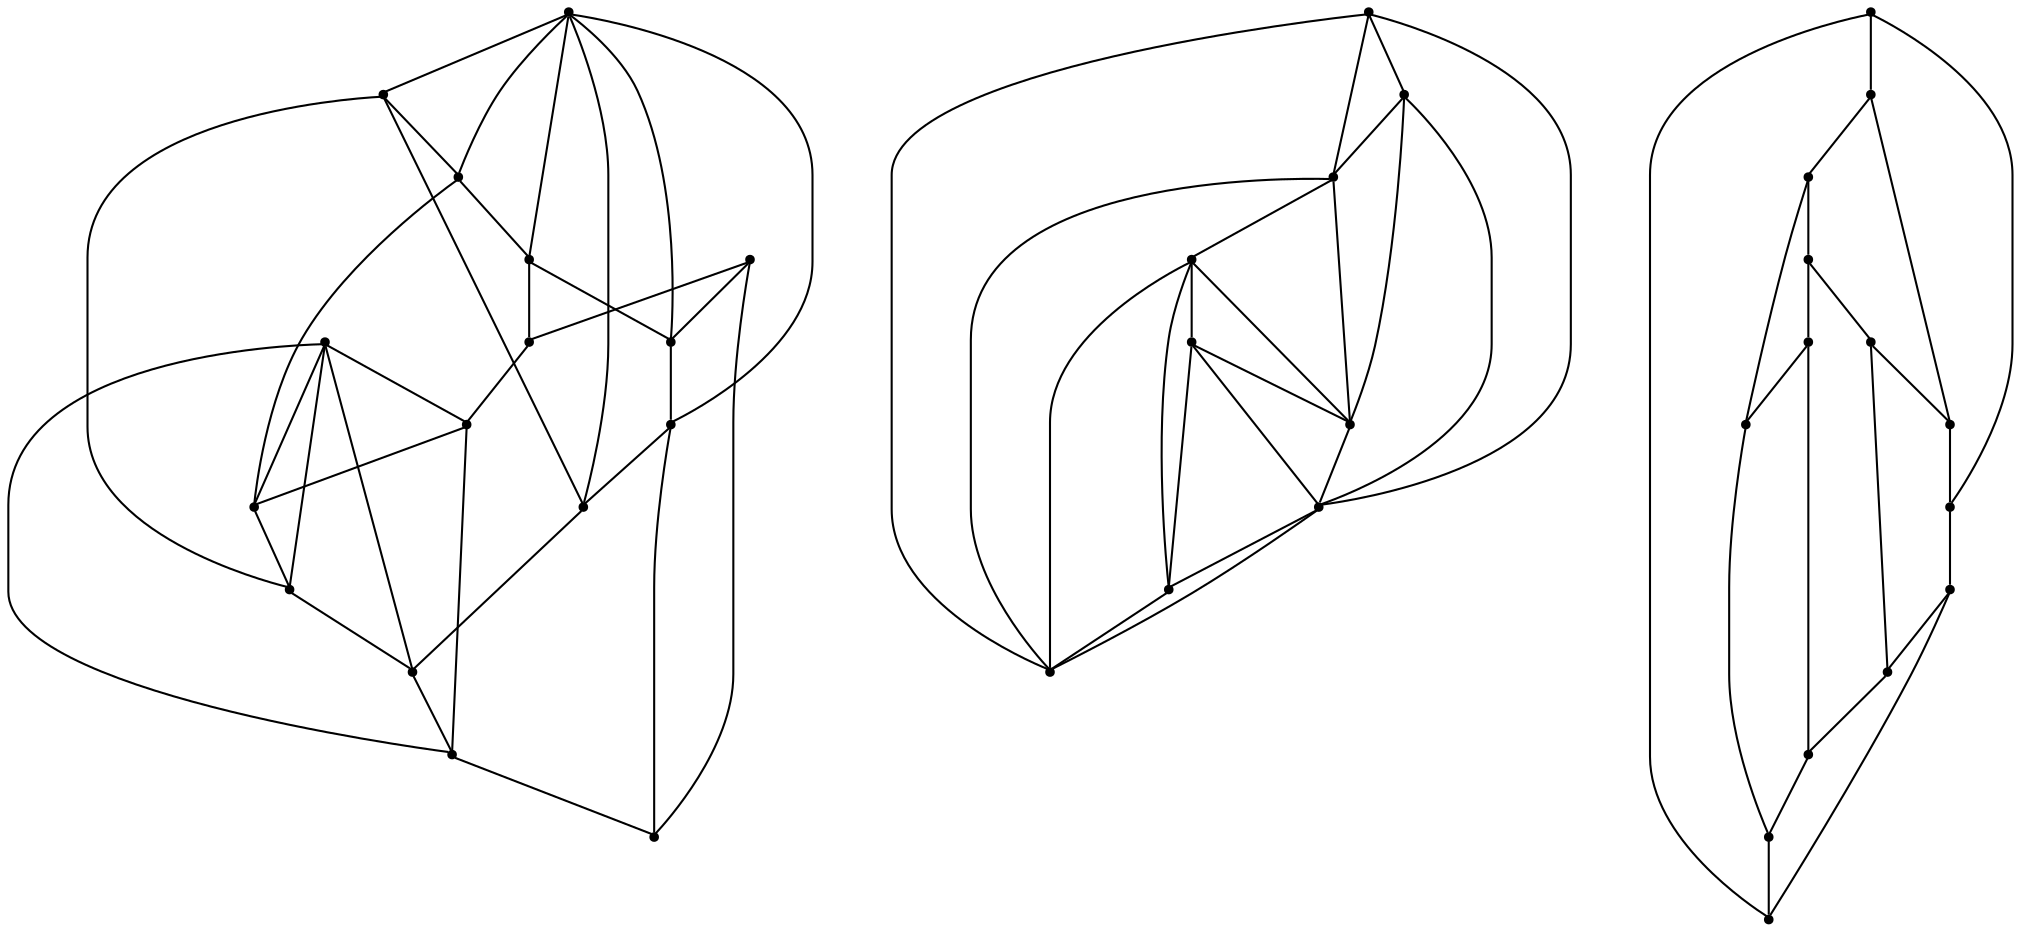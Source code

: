 graph {
  node [shape=point,comment="{\"directed\":false,\"doi\":\"10.1007/978-3-319-27261-0_25\",\"figure\":\"4 (2)\"}"]

  v0 [pos="982.6951050584152,319.72853283642394"]
  v1 [pos="745.1311928989206,325.27620455305475"]
  v2 [pos="589.7752455829144,488.9128875103124"]
  v3 [pos="581.8801712299604,319.72853283642394"]
  v4 [pos="467.04837534892016,243.45490624924116"]
  v5 [pos="344.31630676177906,325.2762045530547"]
  v6 [pos="344.31630676177906,488.9128875103124"]
  v7 [pos="951.6568353190561,461.38166565918095"]
  v8 [pos="925.3943101024804,435.12156069926266"]
  v9 [pos="926.9862461395475,382.5961047992598"]
  v10 [pos="867.8601456535945,325.27620455305475"]
  v11 [pos="890.3824319353884,302.22590819709364"]
  v12 [pos="868.8925672033375,443.07885417847865"]
  v13 [pos="864.9138399079798,384.9872225590765"]
  v14 [pos="811.5959372887621,435.91742358122485"]
  v15 [pos="868.8925672033375,521.067630135681"]
  v16 [pos="806.0273723741213,386.5759279101778"]
  v17 [pos="837.8574450906547,306.20166169915535"]
  v18 [pos="867.8601456535945,488.9128875103124"]
  v19 [pos="786.9263973181455,465.3582140067224"]
  v20 [pos="867.8601456535945,570.728017813203"]
  v21 [pos="589.7752455829144,407.0913348559454"]
  v22 [pos="467.04837534892016,325.2762045530547"]
  v23 [pos="550.8429506994935,461.38166565918095"]
  v24 [pos="524.5825397978061,435.12156069926266"]
  v25 [pos="526.1723456228804,382.5961047992598"]
  v26 [pos="489.5696680616875,302.22590819709364"]
  v27 [pos="507.95906487796714,407.0913348559454"]
  v28 [pos="468.0797794839802,443.07885417847865"]
  v29 [pos="464.10311086364527,384.9872225590765"]
  v30 [pos="410.78108294582944,435.91742358122485"]
  v31 [pos="468.0797794839802,521.0676301356809"]
  v32 [pos="426.1376858198731,407.0913348559453"]
  v33 [pos="467.04837534892016,488.9128875103123"]
  v34 [pos="467.04837534892016,570.728017813203"]
  v35 [pos="437.0446017314317,306.20166169915535"]
  v36 [pos="405.21350365166296,386.5759279101778"]
  v37 [pos="344.31630676177906,407.0913348559454"]
  v38 [pos="386.11465880768,465.3582140067224"]

  v5 -- v34 [id="-2",pos="344.31630676177906,325.2762045530547 325.41849670034804,353.12933882348415 325.41849670034804,353.12933882348415 325.41849670034804,353.12933882348415 306.523834265593,380.98759189880315 268.7303125605149,436.70409804944114 289.1835589072544,477.614349778608 309.6368370482027,518.5202775483651 388.34521332368706,544.6240205055074 427.69312210518154,557.6760191593551 467.04522772224414,570.728017813203 427.69312210518154,557.6760191593551 427.69312210518154,557.6760191593551 467.04837534892016,570.728017813203 467.04837534892016,570.728017813203 467.04837534892016,570.728017813203"]
  v6 -- v4 [id="-3",pos="344.31630676177906,488.9128875103124 330.6776721686797,475.2764866659345 330.6776721686797,475.2764866659345 330.6776721686797,475.2764866659345 317.03798836668824,461.6370018210952 289.76698263963266,434.366298524406 289.76698263963266,393.46030716701057 289.76698263963266,352.5501190254821 317.03798836668824,298.00041424529513 351.13511535098723,270.7256095459304 385.22384866415007,243.45490624924116 426.1345381931971,243.45490624924116 446.58781633414543,243.45490624924116 467.04522772224414,243.45490624924116 446.58781633414543,243.45490624924116 446.58781633414543,243.45490624924116 467.04837534892016,243.45490624924116 467.04837534892016,243.45490624924116 467.04837534892016,243.45490624924116"]
  v37 -- v6 [id="-4",pos="344.31630676177906,407.0913348559454 344.31630676177906,488.9128875103124 344.31630676177906,488.9128875103124 344.31630676177906,488.9128875103124"]
  v36 -- v29 [id="-5",pos="405.21350365166296,386.5759279101778 464.10311086364527,384.9872225590765 464.10311086364527,384.9872225590765 464.10311086364527,384.9872225590765"]
  v30 -- v38 [id="-6",pos="410.78108294582944,435.91742358122485 386.11465880768,465.3582140067224 386.11465880768,465.3582140067224 386.11465880768,465.3582140067224"]
  v30 -- v36 [id="-7",pos="410.78108294582944,435.91742358122485 405.21350365166296,386.5759279101778 405.21350365166296,386.5759279101778 405.21350365166296,386.5759279101778"]
  v32 -- v27 [id="-8",pos="426.1376858198731,407.0913348559453 507.95906487796714,407.0913348559454 507.95906487796714,407.0913348559454 507.95906487796714,407.0913348559454"]
  v32 -- v37 [id="-9",pos="426.1376858198731,407.0913348559453 344.31630676177906,407.0913348559454 344.31630676177906,407.0913348559454 344.31630676177906,407.0913348559454"]
  v35 -- v36 [id="-10",pos="437.0446017314317,306.20166169915535 405.21350365166296,386.5759279101778 405.21350365166296,386.5759279101778 405.21350365166296,386.5759279101778"]
  v35 -- v26 [id="-11",pos="437.0446017314317,306.20166169915535 489.5696680616875,302.22590819709364 489.5696680616875,302.22590819709364 489.5696680616875,302.22590819709364"]
  v29 -- v25 [id="-12",pos="464.10311086364527,384.9872225590765 526.1723456228804,382.5961047992598 526.1723456228804,382.5961047992598 526.1723456228804,382.5961047992598"]
  v34 -- v3 [id="-13",pos="467.04837534892016,570.728017813203 509.7937179053871,556.7509461962052 509.7937179053871,556.7509461962052 509.7937179053871,556.7509461962052 552.5422080885301,542.7698049703508 638.0391248663983,514.807268168089 657.1755504652408,472.971943475772 676.3160457228158,431.1366187834551 629.1002466369332,375.4366454187958 605.4881502584238,347.58271630288664 581.8801712299604,319.72853283642394 581.8801712299604,319.72853283642394 581.8801712299604,319.72853283642394"]
  v37 -- v33 [id="-14",pos="344.31630676177906,407.0913348559454 467.04837534892016,488.9128875103123 467.04837534892016,488.9128875103123 467.04837534892016,488.9128875103123"]
  v33 -- v21 [id="-15",pos="467.04837534892016,488.9128875103123 589.7752455829144,407.0913348559454 589.7752455829144,407.0913348559454 589.7752455829144,407.0913348559454"]
  v33 -- v32 [id="-16",pos="467.04837534892016,488.9128875103123 426.1376858198731,407.0913348559453 426.1376858198731,407.0913348559453 426.1376858198731,407.0913348559453"]
  v38 -- v5 [id="-17",pos="386.11465880768,465.3582140067224 373.24697019074995,456.73623894352187 373.24697019074995,456.73623894352187 373.24697019074995,456.73623894352187 360.3823974062871,448.12240309803394 334.64915038441995,430.8741290122231 327.6897160094729,407.52907215855225 320.71775471623937,384.17969134547155 332.51963786413484,354.72538854681835 338.4164143967234,340.00230675634805 344.31630676177906,325.2762045530547 344.31630676177906,325.2762045530547 344.31630676177906,325.2762045530547"]
  v4 -- v22 [id="-18",pos="467.04837534892016,243.45490624924116 467.04837534892016,325.2762045530547 467.04837534892016,325.2762045530547 467.04837534892016,325.2762045530547"]
  v28 -- v24 [id="-19",pos="468.0797794839802,443.07885417847865 524.5825397978061,435.12156069926266 524.5825397978061,435.12156069926266 524.5825397978061,435.12156069926266"]
  v28 -- v30 [id="-20",pos="468.0797794839802,443.07885417847865 410.78108294582944,435.91742358122485 410.78108294582944,435.91742358122485 410.78108294582944,435.91742358122485"]
  v28 -- v29 [id="-21",pos="468.0797794839802,443.07885417847865 464.10311086364527,384.9872225590765 464.10311086364527,384.9872225590765 464.10311086364527,384.9872225590765"]
  v4 -- v2 [id="-22",pos="467.04837534892016,243.45490624924116 487.5026709045517,243.45490624924116 487.5026709045517,243.45490624924116 487.5026709045517,243.45490624924116 507.9601140868592,243.45490624924116 548.8708036159062,243.45490624924116 582.959536929069,270.72974274242506 617.0524670778,298.0004460391143 644.3235045990644,352.5501190254821 644.3235045990644,393.46030716701057 644.3235045990644,434.3663303182252 617.0524670778,461.6411668114091 603.4169483171678,475.2764866659345 589.7772963093852,488.9118383142791 603.4169483171678,475.2764866659345 603.4169483171678,475.2764866659345 589.7752455829144,488.9128875103124 589.7752455829144,488.9128875103124 589.7752455829144,488.9128875103124"]
  v26 -- v3 [id="-23",pos="489.5696680616875,302.22590819709364 581.8801712299604,319.72853283642394 581.8801712299604,319.72853283642394 581.8801712299604,319.72853283642394"]
  v2 -- v6 [id="-24",pos="589.7752455829144,488.9128875103124 569.3198213328687,502.5471899626237 569.3198213328687,502.5471899626237 569.3198213328687,502.5471899626237 548.8666067803382,516.186674807463 507.9559172512911,543.4573463103329 467.04522772224414,543.4573463103329 426.1345381931971,543.4573463103329 385.22384866415007,516.186674807463 364.7706023174106,502.5471899626237 344.31630676177906,488.9128875103124 344.31630676177906,488.9128875103124 344.31630676177906,488.9128875103124"]
  v3 -- v23 [id="-25",pos="581.8801712299604,319.72853283642394 589.17721241157,336.0433403908186 589.17721241157,336.0433403908186 589.17721241157,336.0433403908186 596.4700408605072,352.35840229576684 611.0598310055319,384.98827175510974 605.8881849941614,408.5958183800126 600.7165389827909,432.20336500491544 575.7791963910395,446.7931671053416 563.3105886835815,454.08997578470604 550.8419173877058,461.3827148552142 563.3105886835815,454.08997578470604 563.3105886835815,454.08997578470604 550.8429506994935,461.38166565918095 550.8429506994935,461.38166565918095 550.8429506994935,461.38166565918095"]
  v21 -- v22 [id="-26",pos="589.7752455829144,407.0913348559454 467.04837534892016,325.2762045530547 467.04837534892016,325.2762045530547 467.04837534892016,325.2762045530547"]
  v19 -- v1 [id="-27",pos="786.9263973181455,465.3582140067224 774.060791221895,456.73623894352187 774.060791221895,456.73623894352187 774.060791221895,456.73623894352187 761.1962820258499,448.12240309803394 735.4630032097739,430.8741290122231 728.4993719992588,407.52907215855225 721.5316075415933,384.17969134547155 733.3334906894887,354.72538854681835 739.2302354278684,340.00230675634805 745.1311928989206,325.27620455305475 745.1311928989206,325.27620455305475 745.1311928989206,325.27620455305475"]
  v19 -- v15 [id="-28",pos="786.9263973181455,465.3582140067224 868.8925672033375,521.067630135681 868.8925672033375,521.067630135681 868.8925672033375,521.067630135681"]
  v14 -- v19 [id="-29",pos="811.5959372887621,435.91742358122485 786.9263973181455,465.3582140067224 786.9263973181455,465.3582140067224 786.9263973181455,465.3582140067224"]
  v14 -- v16 [id="-30",pos="811.5959372887621,435.91742358122485 806.0273723741213,386.5759279101778 806.0273723741213,386.5759279101778 806.0273723741213,386.5759279101778"]
  v17 -- v16 [id="-31",pos="837.8574450906547,306.20166169915535 806.0273723741213,386.5759279101778 806.0273723741213,386.5759279101778 806.0273723741213,386.5759279101778"]
  v17 -- v11 [id="-32",pos="837.8574450906547,306.20166169915535 890.3824319353884,302.22590819709364 890.3824319353884,302.22590819709364 890.3824319353884,302.22590819709364"]
  v13 -- v9 [id="-33",pos="864.9138399079798,384.9872225590765 926.9862461395475,382.5961047992598 926.9862461395475,382.5961047992598 926.9862461395475,382.5961047992598"]
  v13 -- v10 [id="-34",pos="864.9138399079798,384.9872225590765 867.8601456535945,325.27620455305475 867.8601456535945,325.27620455305475 867.8601456535945,325.27620455305475"]
  v20 -- v1 [id="-35",pos="867.8601456535945,570.728017813203 828.5069749305354,557.6760191593551 828.5069749305354,557.6760191593551 828.5069749305354,557.6760191593551 789.1549011076818,544.6240205055074 710.4506898735566,518.5202775483651 689.993278485458,477.614349778608 669.5400003445096,436.70409804944114 707.337655296738,380.98759189880315 726.2323813199108,353.12933882348415 745.1311928989206,325.27620455305475 745.1311928989206,325.27620455305475 745.1311928989206,325.27620455305475"]
  v20 -- v0 [id="-36",pos="867.8601456535945,570.728017813203 910.6117039778914,556.7509461962052 910.6117039778914,556.7509461962052 910.6117039778914,556.7509461962052 953.3518958725248,542.7698049703508 1038.848812650393,514.807268168089 1057.9893714963857,472.971943475772 1077.1299303423787,431.1366187834551 1029.909934420928,375.4366454187958 1006.2978380424186,347.58271630288664 982.6951050584152,319.72853283642394 982.6951050584152,319.72853283642394 982.6951050584152,319.72853283642394"]
  v18 -- v8 [id="-37",pos="867.8601456535945,488.9128875103124 925.3943101024804,435.12156069926266 925.3943101024804,435.12156069926266 925.3943101024804,435.12156069926266"]
  v18 -- v12 [id="-38",pos="867.8601456535945,488.9128875103124 868.8925672033375,443.07885417847865 868.8925672033375,443.07885417847865 868.8925672033375,443.07885417847865"]
  v18 -- v14 [id="-39",pos="867.8601456535945,488.9128875103124 811.5959372887621,435.91742358122485 811.5959372887621,435.91742358122485 811.5959372887621,435.91742358122485"]
  v10 -- v17 [id="-41",pos="867.8601456535945,325.27620455305475 837.8574450906547,306.20166169915535 837.8574450906547,306.20166169915535 837.8574450906547,306.20166169915535"]
  v10 -- v9 [id="-42",pos="867.8601456535945,325.27620455305475 926.9862461395475,382.5961047992598 926.9862461395475,382.5961047992598 926.9862461395475,382.5961047992598"]
  v10 -- v11 [id="-43",pos="867.8601456535945,325.27620455305475 890.3824319353884,302.22590819709364 890.3824319353884,302.22590819709364 890.3824319353884,302.22590819709364"]
  v10 -- v16 [id="-44",pos="867.8601456535945,325.27620455305475 806.0273723741213,386.5759279101778 806.0273723741213,386.5759279101778 806.0273723741213,386.5759279101778"]
  v15 -- v7 [id="-46",pos="868.8925672033375,521.067630135681 951.6568353190561,461.38166565918095 951.6568353190561,461.38166565918095 951.6568353190561,461.38166565918095"]
  v12 -- v13 [id="-47",pos="868.8925672033375,443.07885417847865 864.9138399079798,384.9872225590765 864.9138399079798,384.9872225590765 864.9138399079798,384.9872225590765"]
  v12 -- v14 [id="-48",pos="868.8925672033375,443.07885417847865 811.5959372887621,435.91742358122485 811.5959372887621,435.91742358122485 811.5959372887621,435.91742358122485"]
  v12 -- v8 [id="-49",pos="868.8925672033375,443.07885417847865 925.3943101024804,435.12156069926266 925.3943101024804,435.12156069926266 925.3943101024804,435.12156069926266"]
  v11 -- v0 [id="-51",pos="890.3824319353884,302.22590819709364 982.6951050584152,319.72853283642394 982.6951050584152,319.72853283642394 982.6951050584152,319.72853283642394"]
  v8 -- v9 [id="-52",pos="925.3943101024804,435.12156069926266 926.9862461395475,382.5961047992598 926.9862461395475,382.5961047992598 926.9862461395475,382.5961047992598"]
  v9 -- v11 [id="-54",pos="926.9862461395475,382.5961047992598 890.3824319353884,302.22590819709364 890.3824319353884,302.22590819709364 890.3824319353884,302.22590819709364"]
  v7 -- v8 [id="-56",pos="951.6568353190561,461.38166565918095 925.3943101024804,435.12156069926266 925.3943101024804,435.12156069926266 925.3943101024804,435.12156069926266"]
  v7 -- v0 [id="-57",pos="951.6568353190561,461.38166565918095 964.1202764675762,454.08997578470604 964.1202764675762,454.08997578470604 964.1202764675762,454.08997578470604 976.5930810106023,446.7931671053416 1001.5262267667856,432.20336500491544 1006.7020696137241,408.5958183800126 1011.8737156250946,384.98827175510974 997.2838618916522,352.35840229576684 989.9910334427151,336.0433403908186 982.6951050584152,319.72853283642394 982.6951050584152,319.72853283642394 982.6951050584152,319.72853283642394"]
  v37 -- v4 [id="-58",pos="344.31630676177906,407.0913348559454 467.04837534892016,243.45490624924116 467.04837534892016,243.45490624924116 467.04837534892016,243.45490624924116"]
  v22 -- v32 [id="-59",pos="467.04837534892016,325.2762045530547 426.1376858198731,407.0913348559453 426.1376858198731,407.0913348559453 426.1376858198731,407.0913348559453"]
  v37 -- v22 [id="-63",pos="344.31630676177906,407.0913348559454 467.04837534892016,325.2762045530547 467.04837534892016,325.2762045530547 467.04837534892016,325.2762045530547"]
  v21 -- v4 [id="-64",pos="589.7752455829144,407.0913348559454 467.04837534892016,243.45490624924116 467.04837534892016,243.45490624924116 467.04837534892016,243.45490624924116"]
  v31 -- v23 [id="-65",pos="468.0797794839802,521.0676301356809 550.8429506994935,461.38166565918095 550.8429506994935,461.38166565918095 550.8429506994935,461.38166565918095"]
  v18 -- v15 [id="-66",pos="867.8601456535945,488.9128875103124 868.8925672033375,521.067630135681 868.8925672033375,521.067630135681 868.8925672033375,521.067630135681"]
  v22 -- v27 [id="-67",pos="467.04837534892016,325.2762045530547 507.95906487796714,407.0913348559454 507.95906487796714,407.0913348559454 507.95906487796714,407.0913348559454"]
  v1 -- v17 [id="-68",pos="745.1311928989206,325.27620455305475 837.8574450906547,306.20166169915535 837.8574450906547,306.20166169915535 837.8574450906547,306.20166169915535"]
  v6 -- v33 [id="-69",pos="344.31630676177906,488.9128875103124 467.04837534892016,488.9128875103123 467.04837534892016,488.9128875103123 467.04837534892016,488.9128875103123"]
  v5 -- v35 [id="-70",pos="344.31630676177906,325.2762045530547 437.0446017314317,306.20166169915535 437.0446017314317,306.20166169915535 437.0446017314317,306.20166169915535"]
  v38 -- v31 [id="-71",pos="386.11465880768,465.3582140067224 468.0797794839802,521.0676301356809 468.0797794839802,521.0676301356809 468.0797794839802,521.0676301356809"]
  v2 -- v21 [id="-72",pos="589.7752455829144,488.9128875103124 589.7752455829144,407.0913348559454 589.7752455829144,407.0913348559454 589.7752455829144,407.0913348559454"]
  v34 -- v31 [id="-75",pos="467.04837534892016,570.728017813203 468.0797794839802,521.0676301356809 468.0797794839802,521.0676301356809 468.0797794839802,521.0676301356809"]
  v27 -- v21 [id="-80",pos="507.95906487796714,407.0913348559454 589.7752455829144,407.0913348559454 589.7752455829144,407.0913348559454 589.7752455829144,407.0913348559454"]
  v25 -- v24 [id="-82",pos="526.1723456228804,382.5961047992598 524.5825397978061,435.12156069926266 524.5825397978061,435.12156069926266 524.5825397978061,435.12156069926266"]
  v23 -- v24 [id="-83",pos="550.8429506994935,461.38166565918095 524.5825397978061,435.12156069926266 524.5825397978061,435.12156069926266 524.5825397978061,435.12156069926266"]
  v33 -- v27 [id="-84",pos="467.04837534892016,488.9128875103123 507.95906487796714,407.0913348559454 507.95906487796714,407.0913348559454 507.95906487796714,407.0913348559454"]
  v25 -- v26 [id="-85",pos="526.1723456228804,382.5961047992598 489.5696680616875,302.22590819709364 489.5696680616875,302.22590819709364 489.5696680616875,302.22590819709364"]
  v33 -- v2 [id="-86",pos="467.04837534892016,488.9128875103123 589.7752455829144,488.9128875103124 589.7752455829144,488.9128875103124 589.7752455829144,488.9128875103124"]
  v16 -- v13 [id="-88",pos="806.0273723741213,386.5759279101778 864.9138399079798,384.9872225590765 864.9138399079798,384.9872225590765 864.9138399079798,384.9872225590765"]
  v18 -- v7 [id="-92",pos="867.8601456535945,488.9128875103124 951.6568353190561,461.38166565918095 951.6568353190561,461.38166565918095 951.6568353190561,461.38166565918095"]
  v20 -- v15 [id="-93",pos="867.8601456535945,570.728017813203 868.8925672033375,521.067630135681 868.8925672033375,521.067630135681 868.8925672033375,521.067630135681"]
  v18 -- v19 [id="-94",pos="867.8601456535945,488.9128875103124 786.9263973181455,465.3582140067224 786.9263973181455,465.3582140067224 786.9263973181455,465.3582140067224"]
}